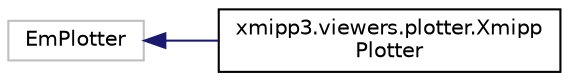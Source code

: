 digraph "Graphical Class Hierarchy"
{
  edge [fontname="Helvetica",fontsize="10",labelfontname="Helvetica",labelfontsize="10"];
  node [fontname="Helvetica",fontsize="10",shape=record];
  rankdir="LR";
  Node493 [label="EmPlotter",height=0.2,width=0.4,color="grey75", fillcolor="white", style="filled"];
  Node493 -> Node0 [dir="back",color="midnightblue",fontsize="10",style="solid",fontname="Helvetica"];
  Node0 [label="xmipp3.viewers.plotter.Xmipp\lPlotter",height=0.2,width=0.4,color="black", fillcolor="white", style="filled",URL="$classxmipp3_1_1viewers_1_1plotter_1_1XmippPlotter.html"];
}
